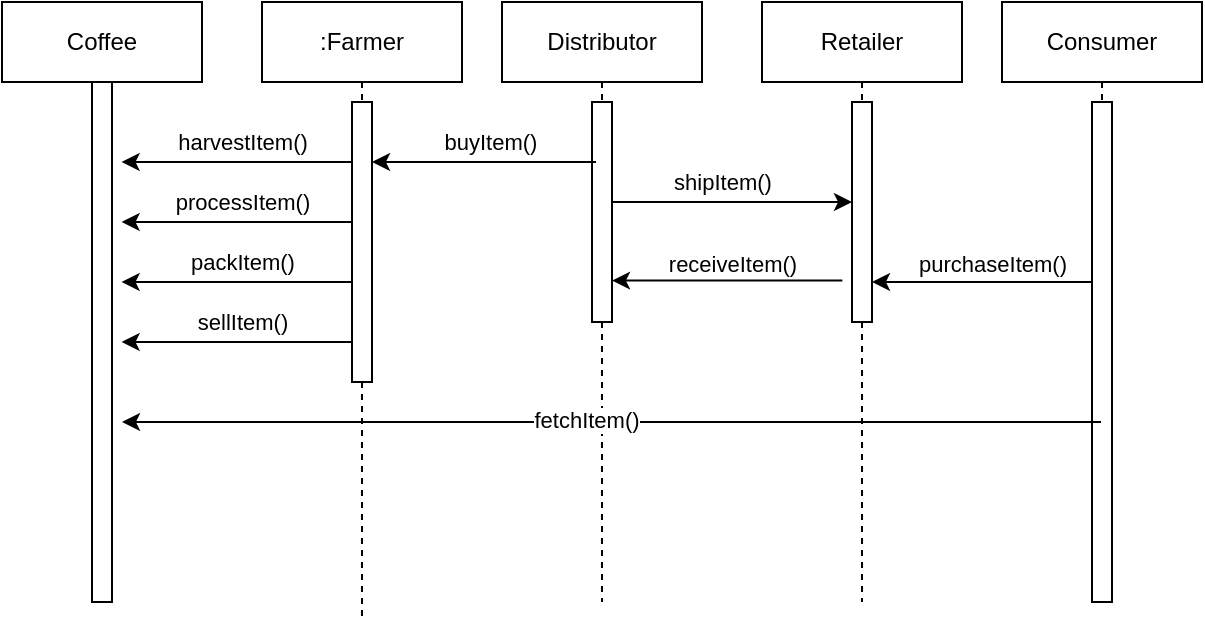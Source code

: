 <mxfile version="16.5.6"><diagram id="0A7Afs0lZDbTRwMhbT-v" name="Page-1"><mxGraphModel dx="982" dy="521" grid="1" gridSize="10" guides="1" tooltips="1" connect="1" arrows="1" fold="1" page="1" pageScale="1" pageWidth="850" pageHeight="1100" math="0" shadow="0"><root><mxCell id="0"/><mxCell id="1" parent="0"/><mxCell id="c0zK_zKF8h4UpnTPIDA--31" value="Coffee" style="shape=umlLifeline;perimeter=lifelinePerimeter;whiteSpace=wrap;html=1;container=1;collapsible=0;recursiveResize=0;outlineConnect=0;" vertex="1" parent="1"><mxGeometry x="120" y="160" width="100" height="300" as="geometry"/></mxCell><mxCell id="c0zK_zKF8h4UpnTPIDA--81" value="" style="html=1;points=[];perimeter=orthogonalPerimeter;" vertex="1" parent="c0zK_zKF8h4UpnTPIDA--31"><mxGeometry x="45" y="40" width="10" height="260" as="geometry"/></mxCell><mxCell id="c0zK_zKF8h4UpnTPIDA--32" value=":Farmer" style="shape=umlLifeline;perimeter=lifelinePerimeter;whiteSpace=wrap;html=1;container=1;collapsible=0;recursiveResize=0;outlineConnect=0;" vertex="1" parent="1"><mxGeometry x="250" y="160" width="100" height="310" as="geometry"/></mxCell><mxCell id="c0zK_zKF8h4UpnTPIDA--39" value="" style="html=1;points=[];perimeter=orthogonalPerimeter;" vertex="1" parent="c0zK_zKF8h4UpnTPIDA--32"><mxGeometry x="45" y="50" width="10" height="140" as="geometry"/></mxCell><mxCell id="c0zK_zKF8h4UpnTPIDA--53" value="" style="edgeStyle=orthogonalEdgeStyle;rounded=0;orthogonalLoop=1;jettySize=auto;html=1;" edge="1" parent="c0zK_zKF8h4UpnTPIDA--32"><mxGeometry relative="1" as="geometry"><mxPoint x="-70.19" y="80" as="targetPoint"/><Array as="points"><mxPoint x="-30" y="80"/><mxPoint x="-30" y="80"/></Array><mxPoint x="45.0" y="80" as="sourcePoint"/></mxGeometry></mxCell><mxCell id="c0zK_zKF8h4UpnTPIDA--54" value="harvestItem()" style="edgeLabel;html=1;align=center;verticalAlign=middle;resizable=0;points=[];" vertex="1" connectable="0" parent="c0zK_zKF8h4UpnTPIDA--53"><mxGeometry x="0.181" y="3" relative="1" as="geometry"><mxPoint x="13" y="-13" as="offset"/></mxGeometry></mxCell><mxCell id="c0zK_zKF8h4UpnTPIDA--58" value="" style="edgeStyle=orthogonalEdgeStyle;rounded=0;orthogonalLoop=1;jettySize=auto;html=1;" edge="1" parent="c0zK_zKF8h4UpnTPIDA--32"><mxGeometry relative="1" as="geometry"><mxPoint x="-70.19" y="140" as="targetPoint"/><Array as="points"><mxPoint x="-30" y="140"/><mxPoint x="-30" y="140"/></Array><mxPoint x="45.0" y="140" as="sourcePoint"/></mxGeometry></mxCell><mxCell id="c0zK_zKF8h4UpnTPIDA--59" value="packItem()" style="edgeLabel;html=1;align=center;verticalAlign=middle;resizable=0;points=[];" vertex="1" connectable="0" parent="c0zK_zKF8h4UpnTPIDA--58"><mxGeometry x="0.181" y="3" relative="1" as="geometry"><mxPoint x="13" y="-13" as="offset"/></mxGeometry></mxCell><mxCell id="c0zK_zKF8h4UpnTPIDA--33" value="Distributor" style="shape=umlLifeline;perimeter=lifelinePerimeter;whiteSpace=wrap;html=1;container=1;collapsible=0;recursiveResize=0;outlineConnect=0;" vertex="1" parent="1"><mxGeometry x="370" y="160" width="100" height="300" as="geometry"/></mxCell><mxCell id="c0zK_zKF8h4UpnTPIDA--62" value="" style="html=1;points=[];perimeter=orthogonalPerimeter;" vertex="1" parent="c0zK_zKF8h4UpnTPIDA--33"><mxGeometry x="45" y="50" width="10" height="110" as="geometry"/></mxCell><mxCell id="c0zK_zKF8h4UpnTPIDA--63" value="" style="edgeStyle=orthogonalEdgeStyle;rounded=0;orthogonalLoop=1;jettySize=auto;html=1;" edge="1" parent="c0zK_zKF8h4UpnTPIDA--33"><mxGeometry relative="1" as="geometry"><mxPoint x="-65.0" y="80" as="targetPoint"/><Array as="points"><mxPoint x="47" y="80"/></Array><mxPoint x="47" y="80" as="sourcePoint"/></mxGeometry></mxCell><mxCell id="c0zK_zKF8h4UpnTPIDA--64" value="buyItem()" style="edgeLabel;html=1;align=center;verticalAlign=middle;resizable=0;points=[];" vertex="1" connectable="0" parent="c0zK_zKF8h4UpnTPIDA--63"><mxGeometry x="0.181" y="3" relative="1" as="geometry"><mxPoint x="13" y="-13" as="offset"/></mxGeometry></mxCell><mxCell id="c0zK_zKF8h4UpnTPIDA--34" value="Retailer" style="shape=umlLifeline;perimeter=lifelinePerimeter;whiteSpace=wrap;html=1;container=1;collapsible=0;recursiveResize=0;outlineConnect=0;" vertex="1" parent="1"><mxGeometry x="500" y="160" width="100" height="300" as="geometry"/></mxCell><mxCell id="c0zK_zKF8h4UpnTPIDA--67" value="" style="html=1;points=[];perimeter=orthogonalPerimeter;" vertex="1" parent="c0zK_zKF8h4UpnTPIDA--34"><mxGeometry x="45" y="50" width="10" height="110" as="geometry"/></mxCell><mxCell id="c0zK_zKF8h4UpnTPIDA--35" value="Consumer" style="shape=umlLifeline;perimeter=lifelinePerimeter;whiteSpace=wrap;html=1;container=1;collapsible=0;recursiveResize=0;outlineConnect=0;" vertex="1" parent="1"><mxGeometry x="620" y="160" width="100" height="300" as="geometry"/></mxCell><mxCell id="c0zK_zKF8h4UpnTPIDA--76" value="" style="edgeStyle=orthogonalEdgeStyle;rounded=0;orthogonalLoop=1;jettySize=auto;html=1;" edge="1" parent="c0zK_zKF8h4UpnTPIDA--35"><mxGeometry relative="1" as="geometry"><mxPoint x="-65.0" y="140.0" as="targetPoint"/><Array as="points"><mxPoint x="-10" y="140"/><mxPoint x="-10" y="140"/></Array><mxPoint x="50.19" y="140.0" as="sourcePoint"/></mxGeometry></mxCell><mxCell id="c0zK_zKF8h4UpnTPIDA--77" value="purchaseItem()" style="edgeLabel;html=1;align=center;verticalAlign=middle;resizable=0;points=[];" vertex="1" connectable="0" parent="c0zK_zKF8h4UpnTPIDA--76"><mxGeometry x="0.181" y="3" relative="1" as="geometry"><mxPoint x="13" y="-12" as="offset"/></mxGeometry></mxCell><mxCell id="c0zK_zKF8h4UpnTPIDA--78" value="" style="html=1;points=[];perimeter=orthogonalPerimeter;" vertex="1" parent="c0zK_zKF8h4UpnTPIDA--35"><mxGeometry x="45" y="50" width="10" height="250" as="geometry"/></mxCell><mxCell id="c0zK_zKF8h4UpnTPIDA--56" value="" style="edgeStyle=orthogonalEdgeStyle;rounded=0;orthogonalLoop=1;jettySize=auto;html=1;" edge="1" parent="1"><mxGeometry relative="1" as="geometry"><mxPoint x="179.81" y="270" as="targetPoint"/><Array as="points"><mxPoint x="220" y="270"/><mxPoint x="220" y="270"/></Array><mxPoint x="295.0" y="270" as="sourcePoint"/></mxGeometry></mxCell><mxCell id="c0zK_zKF8h4UpnTPIDA--57" value="processItem()" style="edgeLabel;html=1;align=center;verticalAlign=middle;resizable=0;points=[];" vertex="1" connectable="0" parent="c0zK_zKF8h4UpnTPIDA--56"><mxGeometry x="0.181" y="3" relative="1" as="geometry"><mxPoint x="13" y="-13" as="offset"/></mxGeometry></mxCell><mxCell id="c0zK_zKF8h4UpnTPIDA--60" value="" style="edgeStyle=orthogonalEdgeStyle;rounded=0;orthogonalLoop=1;jettySize=auto;html=1;" edge="1" parent="1"><mxGeometry relative="1" as="geometry"><mxPoint x="179.81" y="330" as="targetPoint"/><Array as="points"><mxPoint x="220" y="330"/><mxPoint x="220" y="330"/></Array><mxPoint x="295.0" y="330" as="sourcePoint"/></mxGeometry></mxCell><mxCell id="c0zK_zKF8h4UpnTPIDA--61" value="sellItem()" style="edgeLabel;html=1;align=center;verticalAlign=middle;resizable=0;points=[];" vertex="1" connectable="0" parent="c0zK_zKF8h4UpnTPIDA--60"><mxGeometry x="0.181" y="3" relative="1" as="geometry"><mxPoint x="13" y="-13" as="offset"/></mxGeometry></mxCell><mxCell id="c0zK_zKF8h4UpnTPIDA--72" value="" style="endArrow=classic;html=1;rounded=0;" edge="1" parent="1" target="c0zK_zKF8h4UpnTPIDA--67"><mxGeometry width="50" height="50" relative="1" as="geometry"><mxPoint x="425" y="260" as="sourcePoint"/><mxPoint x="505" y="260" as="targetPoint"/></mxGeometry></mxCell><mxCell id="c0zK_zKF8h4UpnTPIDA--73" value="shipItem()" style="edgeLabel;html=1;align=center;verticalAlign=middle;resizable=0;points=[];" vertex="1" connectable="0" parent="c0zK_zKF8h4UpnTPIDA--72"><mxGeometry x="0.113" relative="1" as="geometry"><mxPoint x="-12" y="-10" as="offset"/></mxGeometry></mxCell><mxCell id="c0zK_zKF8h4UpnTPIDA--74" value="" style="edgeStyle=orthogonalEdgeStyle;rounded=0;orthogonalLoop=1;jettySize=auto;html=1;" edge="1" parent="1"><mxGeometry relative="1" as="geometry"><mxPoint x="425.0" y="299.31" as="targetPoint"/><Array as="points"><mxPoint x="480" y="299.31"/><mxPoint x="480" y="299.31"/></Array><mxPoint x="540.19" y="299.31" as="sourcePoint"/></mxGeometry></mxCell><mxCell id="c0zK_zKF8h4UpnTPIDA--75" value="receiveItem()" style="edgeLabel;html=1;align=center;verticalAlign=middle;resizable=0;points=[];" vertex="1" connectable="0" parent="c0zK_zKF8h4UpnTPIDA--74"><mxGeometry x="0.181" y="3" relative="1" as="geometry"><mxPoint x="13" y="-12" as="offset"/></mxGeometry></mxCell><mxCell id="c0zK_zKF8h4UpnTPIDA--82" value="" style="endArrow=classic;html=1;rounded=0;" edge="1" parent="1" source="c0zK_zKF8h4UpnTPIDA--35"><mxGeometry width="50" height="50" relative="1" as="geometry"><mxPoint x="250" y="330" as="sourcePoint"/><mxPoint x="180" y="370" as="targetPoint"/><Array as="points"><mxPoint x="180" y="370"/></Array></mxGeometry></mxCell><mxCell id="c0zK_zKF8h4UpnTPIDA--83" value="fetchItem()" style="edgeLabel;html=1;align=center;verticalAlign=middle;resizable=0;points=[];" vertex="1" connectable="0" parent="c0zK_zKF8h4UpnTPIDA--82"><mxGeometry x="0.053" y="-1" relative="1" as="geometry"><mxPoint as="offset"/></mxGeometry></mxCell></root></mxGraphModel></diagram></mxfile>